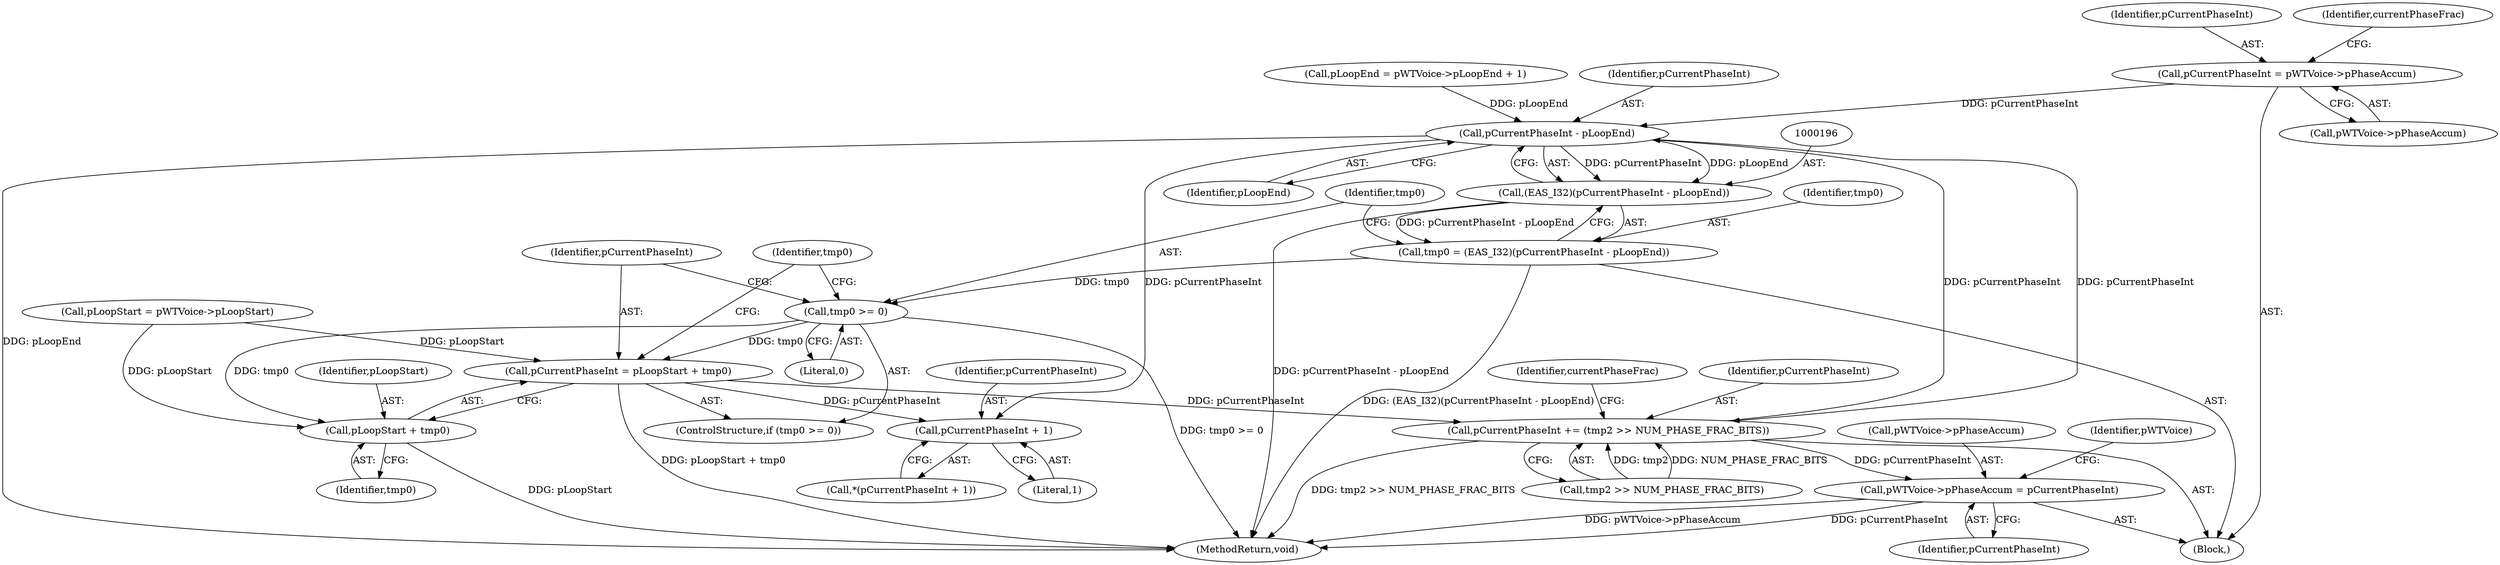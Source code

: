 digraph "0_Android_24d7c408c52143bce7b49de82f3913fd8d1219cf_0@pointer" {
"1000165" [label="(Call,pCurrentPhaseInt = pWTVoice->pPhaseAccum)"];
"1000197" [label="(Call,pCurrentPhaseInt - pLoopEnd)"];
"1000195" [label="(Call,(EAS_I32)(pCurrentPhaseInt - pLoopEnd))"];
"1000193" [label="(Call,tmp0 = (EAS_I32)(pCurrentPhaseInt - pLoopEnd))"];
"1000201" [label="(Call,tmp0 >= 0)"];
"1000204" [label="(Call,pCurrentPhaseInt = pLoopStart + tmp0)"];
"1000216" [label="(Call,pCurrentPhaseInt + 1)"];
"1000241" [label="(Call,pCurrentPhaseInt += (tmp2 >> NUM_PHASE_FRAC_BITS))"];
"1000290" [label="(Call,pWTVoice->pPhaseAccum = pCurrentPhaseInt)"];
"1000206" [label="(Call,pLoopStart + tmp0)"];
"1000247" [label="(Identifier,currentPhaseFrac)"];
"1000204" [label="(Call,pCurrentPhaseInt = pLoopStart + tmp0)"];
"1000167" [label="(Call,pWTVoice->pPhaseAccum)"];
"1000218" [label="(Literal,1)"];
"1000200" [label="(ControlStructure,if (tmp0 >= 0))"];
"1000193" [label="(Call,tmp0 = (EAS_I32)(pCurrentPhaseInt - pLoopEnd))"];
"1000290" [label="(Call,pWTVoice->pPhaseAccum = pCurrentPhaseInt)"];
"1000294" [label="(Identifier,pCurrentPhaseInt)"];
"1000185" [label="(Call,pLoopEnd = pWTVoice->pLoopEnd + 1)"];
"1000208" [label="(Identifier,tmp0)"];
"1000309" [label="(MethodReturn,void)"];
"1000206" [label="(Call,pLoopStart + tmp0)"];
"1000166" [label="(Identifier,pCurrentPhaseInt)"];
"1000205" [label="(Identifier,pCurrentPhaseInt)"];
"1000202" [label="(Identifier,tmp0)"];
"1000203" [label="(Literal,0)"];
"1000215" [label="(Call,*(pCurrentPhaseInt + 1))"];
"1000199" [label="(Identifier,pLoopEnd)"];
"1000216" [label="(Call,pCurrentPhaseInt + 1)"];
"1000242" [label="(Identifier,pCurrentPhaseInt)"];
"1000243" [label="(Call,tmp2 >> NUM_PHASE_FRAC_BITS)"];
"1000197" [label="(Call,pCurrentPhaseInt - pLoopEnd)"];
"1000105" [label="(Block,)"];
"1000207" [label="(Identifier,pLoopStart)"];
"1000180" [label="(Call,pLoopStart = pWTVoice->pLoopStart)"];
"1000241" [label="(Call,pCurrentPhaseInt += (tmp2 >> NUM_PHASE_FRAC_BITS))"];
"1000217" [label="(Identifier,pCurrentPhaseInt)"];
"1000195" [label="(Call,(EAS_I32)(pCurrentPhaseInt - pLoopEnd))"];
"1000198" [label="(Identifier,pCurrentPhaseInt)"];
"1000291" [label="(Call,pWTVoice->pPhaseAccum)"];
"1000297" [label="(Identifier,pWTVoice)"];
"1000165" [label="(Call,pCurrentPhaseInt = pWTVoice->pPhaseAccum)"];
"1000171" [label="(Identifier,currentPhaseFrac)"];
"1000201" [label="(Call,tmp0 >= 0)"];
"1000210" [label="(Identifier,tmp0)"];
"1000194" [label="(Identifier,tmp0)"];
"1000165" -> "1000105"  [label="AST: "];
"1000165" -> "1000167"  [label="CFG: "];
"1000166" -> "1000165"  [label="AST: "];
"1000167" -> "1000165"  [label="AST: "];
"1000171" -> "1000165"  [label="CFG: "];
"1000165" -> "1000197"  [label="DDG: pCurrentPhaseInt"];
"1000197" -> "1000195"  [label="AST: "];
"1000197" -> "1000199"  [label="CFG: "];
"1000198" -> "1000197"  [label="AST: "];
"1000199" -> "1000197"  [label="AST: "];
"1000195" -> "1000197"  [label="CFG: "];
"1000197" -> "1000309"  [label="DDG: pLoopEnd"];
"1000197" -> "1000195"  [label="DDG: pCurrentPhaseInt"];
"1000197" -> "1000195"  [label="DDG: pLoopEnd"];
"1000241" -> "1000197"  [label="DDG: pCurrentPhaseInt"];
"1000185" -> "1000197"  [label="DDG: pLoopEnd"];
"1000197" -> "1000216"  [label="DDG: pCurrentPhaseInt"];
"1000197" -> "1000241"  [label="DDG: pCurrentPhaseInt"];
"1000195" -> "1000193"  [label="AST: "];
"1000196" -> "1000195"  [label="AST: "];
"1000193" -> "1000195"  [label="CFG: "];
"1000195" -> "1000309"  [label="DDG: pCurrentPhaseInt - pLoopEnd"];
"1000195" -> "1000193"  [label="DDG: pCurrentPhaseInt - pLoopEnd"];
"1000193" -> "1000105"  [label="AST: "];
"1000194" -> "1000193"  [label="AST: "];
"1000202" -> "1000193"  [label="CFG: "];
"1000193" -> "1000309"  [label="DDG: (EAS_I32)(pCurrentPhaseInt - pLoopEnd)"];
"1000193" -> "1000201"  [label="DDG: tmp0"];
"1000201" -> "1000200"  [label="AST: "];
"1000201" -> "1000203"  [label="CFG: "];
"1000202" -> "1000201"  [label="AST: "];
"1000203" -> "1000201"  [label="AST: "];
"1000205" -> "1000201"  [label="CFG: "];
"1000210" -> "1000201"  [label="CFG: "];
"1000201" -> "1000309"  [label="DDG: tmp0 >= 0"];
"1000201" -> "1000204"  [label="DDG: tmp0"];
"1000201" -> "1000206"  [label="DDG: tmp0"];
"1000204" -> "1000200"  [label="AST: "];
"1000204" -> "1000206"  [label="CFG: "];
"1000205" -> "1000204"  [label="AST: "];
"1000206" -> "1000204"  [label="AST: "];
"1000210" -> "1000204"  [label="CFG: "];
"1000204" -> "1000309"  [label="DDG: pLoopStart + tmp0"];
"1000180" -> "1000204"  [label="DDG: pLoopStart"];
"1000204" -> "1000216"  [label="DDG: pCurrentPhaseInt"];
"1000204" -> "1000241"  [label="DDG: pCurrentPhaseInt"];
"1000216" -> "1000215"  [label="AST: "];
"1000216" -> "1000218"  [label="CFG: "];
"1000217" -> "1000216"  [label="AST: "];
"1000218" -> "1000216"  [label="AST: "];
"1000215" -> "1000216"  [label="CFG: "];
"1000241" -> "1000105"  [label="AST: "];
"1000241" -> "1000243"  [label="CFG: "];
"1000242" -> "1000241"  [label="AST: "];
"1000243" -> "1000241"  [label="AST: "];
"1000247" -> "1000241"  [label="CFG: "];
"1000241" -> "1000309"  [label="DDG: tmp2 >> NUM_PHASE_FRAC_BITS"];
"1000243" -> "1000241"  [label="DDG: tmp2"];
"1000243" -> "1000241"  [label="DDG: NUM_PHASE_FRAC_BITS"];
"1000241" -> "1000290"  [label="DDG: pCurrentPhaseInt"];
"1000290" -> "1000105"  [label="AST: "];
"1000290" -> "1000294"  [label="CFG: "];
"1000291" -> "1000290"  [label="AST: "];
"1000294" -> "1000290"  [label="AST: "];
"1000297" -> "1000290"  [label="CFG: "];
"1000290" -> "1000309"  [label="DDG: pWTVoice->pPhaseAccum"];
"1000290" -> "1000309"  [label="DDG: pCurrentPhaseInt"];
"1000206" -> "1000208"  [label="CFG: "];
"1000207" -> "1000206"  [label="AST: "];
"1000208" -> "1000206"  [label="AST: "];
"1000206" -> "1000309"  [label="DDG: pLoopStart"];
"1000180" -> "1000206"  [label="DDG: pLoopStart"];
}

